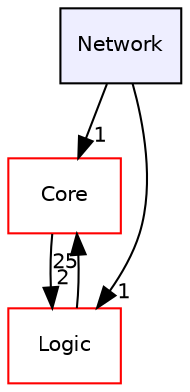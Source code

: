 digraph "Network" {
  compound=true
  node [ fontsize="10", fontname="Helvetica"];
  edge [ labelfontsize="10", labelfontname="Helvetica"];
  dir_356d85c7fe3a31f6238a1e4b453e8aed [shape=box, label="Network", style="filled", fillcolor="#eeeeff", pencolor="black", URL="dir_356d85c7fe3a31f6238a1e4b453e8aed.html"];
  dir_c6310732a22f63c0c2fc5595561e68f1 [shape=box label="Core" fillcolor="white" style="filled" color="red" URL="dir_c6310732a22f63c0c2fc5595561e68f1.html"];
  dir_431317b2a5ab8e1409cdf5bbbce19c0e [shape=box label="Logic" fillcolor="white" style="filled" color="red" URL="dir_431317b2a5ab8e1409cdf5bbbce19c0e.html"];
  dir_c6310732a22f63c0c2fc5595561e68f1->dir_431317b2a5ab8e1409cdf5bbbce19c0e [headlabel="2", labeldistance=1.5 headhref="dir_000002_000006.html"];
  dir_356d85c7fe3a31f6238a1e4b453e8aed->dir_c6310732a22f63c0c2fc5595561e68f1 [headlabel="1", labeldistance=1.5 headhref="dir_000011_000002.html"];
  dir_356d85c7fe3a31f6238a1e4b453e8aed->dir_431317b2a5ab8e1409cdf5bbbce19c0e [headlabel="1", labeldistance=1.5 headhref="dir_000011_000006.html"];
  dir_431317b2a5ab8e1409cdf5bbbce19c0e->dir_c6310732a22f63c0c2fc5595561e68f1 [headlabel="25", labeldistance=1.5 headhref="dir_000006_000002.html"];
}
